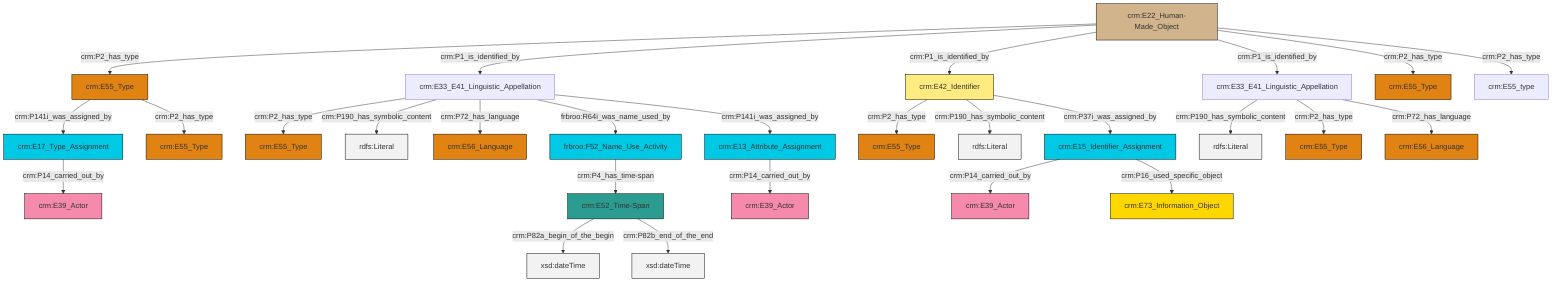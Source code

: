 graph TD
classDef Literal fill:#f2f2f2,stroke:#000000;
classDef CRM_Entity fill:#FFFFFF,stroke:#000000;
classDef Temporal_Entity fill:#00C9E6, stroke:#000000;
classDef Type fill:#E18312, stroke:#000000;
classDef Time-Span fill:#2C9C91, stroke:#000000;
classDef Appellation fill:#FFEB7F, stroke:#000000;
classDef Place fill:#008836, stroke:#000000;
classDef Persistent_Item fill:#B266B2, stroke:#000000;
classDef Conceptual_Object fill:#FFD700, stroke:#000000;
classDef Physical_Thing fill:#D2B48C, stroke:#000000;
classDef Actor fill:#f58aad, stroke:#000000;
classDef PC_Classes fill:#4ce600, stroke:#000000;
classDef Multi fill:#cccccc,stroke:#000000;

0["crm:E13_Attribute_Assignment"]:::Temporal_Entity -->|crm:P14_carried_out_by| 1["crm:E39_Actor"]:::Actor
2["crm:E42_Identifier"]:::Appellation -->|crm:P2_has_type| 3["crm:E55_Type"]:::Type
9["crm:E55_Type"]:::Type -->|crm:P141i_was_assigned_by| 10["crm:E17_Type_Assignment"]:::Temporal_Entity
12["crm:E33_E41_Linguistic_Appellation"]:::Default -->|crm:P2_has_type| 13["crm:E55_Type"]:::Type
14["crm:E22_Human-Made_Object"]:::Physical_Thing -->|crm:P2_has_type| 9["crm:E55_Type"]:::Type
9["crm:E55_Type"]:::Type -->|crm:P2_has_type| 15["crm:E55_Type"]:::Type
16["crm:E52_Time-Span"]:::Time-Span -->|crm:P82a_begin_of_the_begin| 17[xsd:dateTime]:::Literal
18["crm:E33_E41_Linguistic_Appellation"]:::Default -->|crm:P190_has_symbolic_content| 19[rdfs:Literal]:::Literal
10["crm:E17_Type_Assignment"]:::Temporal_Entity -->|crm:P14_carried_out_by| 21["crm:E39_Actor"]:::Actor
14["crm:E22_Human-Made_Object"]:::Physical_Thing -->|crm:P1_is_identified_by| 12["crm:E33_E41_Linguistic_Appellation"]:::Default
26["frbroo:F52_Name_Use_Activity"]:::Temporal_Entity -->|crm:P4_has_time-span| 16["crm:E52_Time-Span"]:::Time-Span
2["crm:E42_Identifier"]:::Appellation -->|crm:P190_has_symbolic_content| 27[rdfs:Literal]:::Literal
12["crm:E33_E41_Linguistic_Appellation"]:::Default -->|crm:P190_has_symbolic_content| 28[rdfs:Literal]:::Literal
16["crm:E52_Time-Span"]:::Time-Span -->|crm:P82b_end_of_the_end| 30[xsd:dateTime]:::Literal
31["crm:E15_Identifier_Assignment"]:::Temporal_Entity -->|crm:P14_carried_out_by| 32["crm:E39_Actor"]:::Actor
14["crm:E22_Human-Made_Object"]:::Physical_Thing -->|crm:P1_is_identified_by| 2["crm:E42_Identifier"]:::Appellation
14["crm:E22_Human-Made_Object"]:::Physical_Thing -->|crm:P1_is_identified_by| 18["crm:E33_E41_Linguistic_Appellation"]:::Default
18["crm:E33_E41_Linguistic_Appellation"]:::Default -->|crm:P2_has_type| 6["crm:E55_Type"]:::Type
12["crm:E33_E41_Linguistic_Appellation"]:::Default -->|crm:P72_has_language| 44["crm:E56_Language"]:::Type
14["crm:E22_Human-Made_Object"]:::Physical_Thing -->|crm:P2_has_type| 36["crm:E55_Type"]:::Type
18["crm:E33_E41_Linguistic_Appellation"]:::Default -->|crm:P72_has_language| 24["crm:E56_Language"]:::Type
31["crm:E15_Identifier_Assignment"]:::Temporal_Entity -->|crm:P16_used_specific_object| 4["crm:E73_Information_Object"]:::Conceptual_Object
12["crm:E33_E41_Linguistic_Appellation"]:::Default -->|frbroo:R64i_was_name_used_by| 26["frbroo:F52_Name_Use_Activity"]:::Temporal_Entity
12["crm:E33_E41_Linguistic_Appellation"]:::Default -->|crm:P141i_was_assigned_by| 0["crm:E13_Attribute_Assignment"]:::Temporal_Entity
2["crm:E42_Identifier"]:::Appellation -->|crm:P37i_was_assigned_by| 31["crm:E15_Identifier_Assignment"]:::Temporal_Entity
14["crm:E22_Human-Made_Object"]:::Physical_Thing -->|crm:P2_has_type| 34["crm:E55_type"]:::Default
